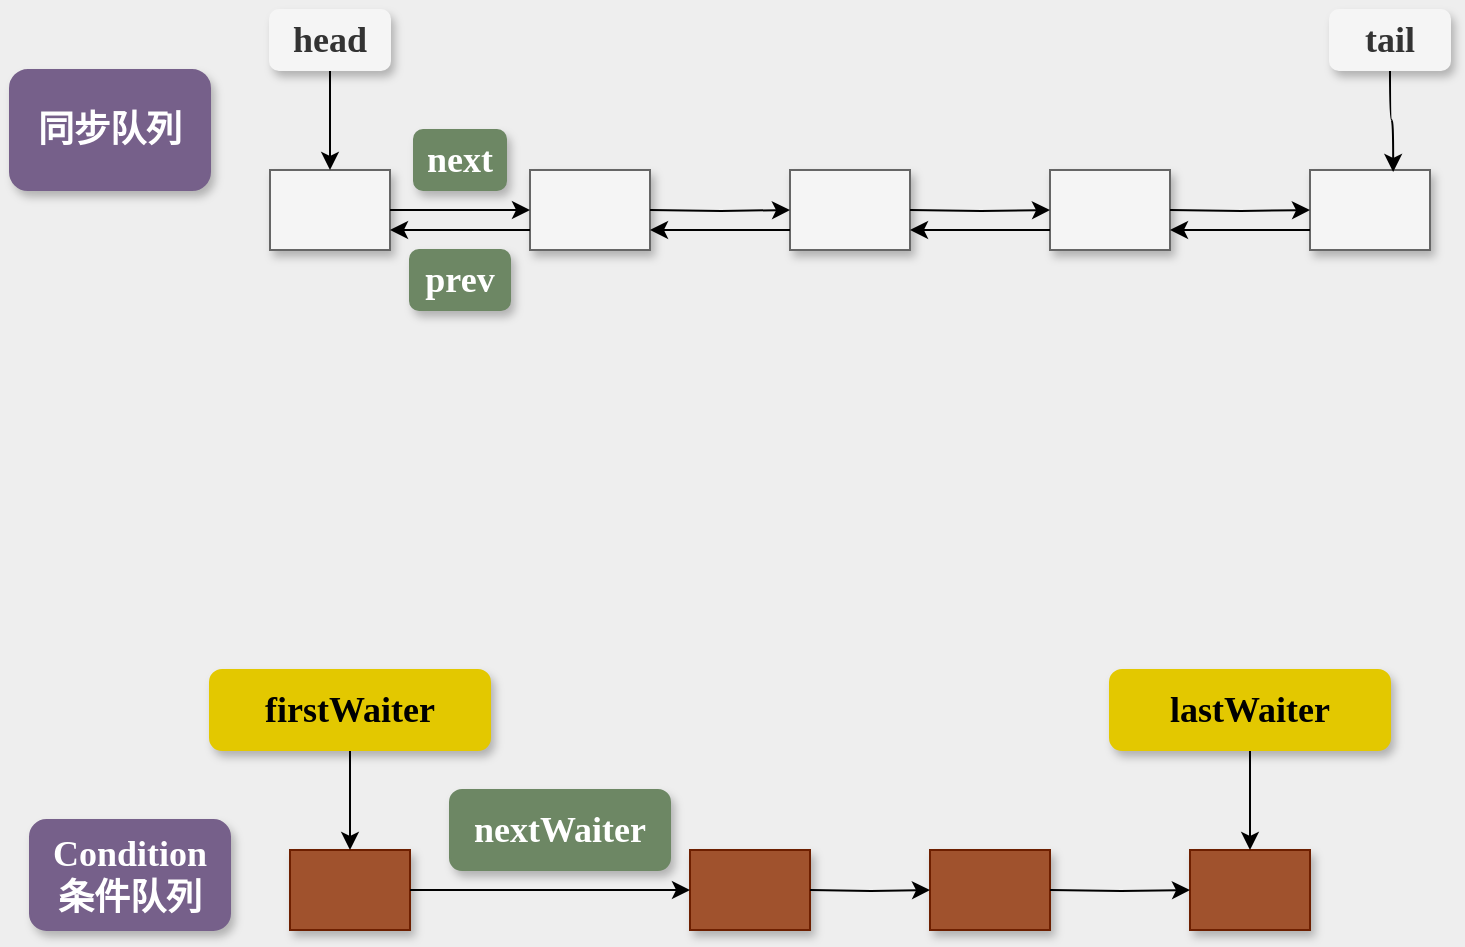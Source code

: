 <mxfile version="20.2.8" type="github" pages="3"><diagram id="eZvId-GgA3esoJJh0QRC" name="第 2 页"><mxGraphModel dx="1038" dy="547" grid="1" gridSize="10" guides="1" tooltips="1" connect="1" arrows="1" fold="1" page="1" pageScale="1" pageWidth="827" pageHeight="1169" background="#EEEEEE" math="0" shadow="0"><root><mxCell id="0"/><mxCell id="1" parent="0"/><mxCell id="h3_sqIkSSE7t-pCDeNyI-2" value="" style="shape=table;startSize=0;container=1;collapsible=0;childLayout=tableLayout;shadow=1;sketch=0;strokeColor=#666666;fontColor=#333333;fillColor=#f5f5f5;" vertex="1" parent="1"><mxGeometry x="130" y="410" width="60" height="40" as="geometry"/></mxCell><mxCell id="h3_sqIkSSE7t-pCDeNyI-3" value="" style="shape=tableRow;horizontal=0;startSize=0;swimlaneHead=0;swimlaneBody=0;top=0;left=0;bottom=0;right=0;collapsible=0;dropTarget=0;fillColor=none;points=[[0,0.5],[1,0.5]];portConstraint=eastwest;shadow=1;sketch=0;strokeColor=#909090;fontColor=#1A1A1A;" vertex="1" parent="h3_sqIkSSE7t-pCDeNyI-2"><mxGeometry width="60" height="40" as="geometry"/></mxCell><mxCell id="h3_sqIkSSE7t-pCDeNyI-4" value="" style="shape=partialRectangle;html=1;whiteSpace=wrap;connectable=0;overflow=hidden;fillColor=none;top=0;left=0;bottom=0;right=0;pointerEvents=1;shadow=1;sketch=0;strokeColor=#909090;fontColor=#1A1A1A;" vertex="1" parent="h3_sqIkSSE7t-pCDeNyI-3"><mxGeometry width="60" height="40" as="geometry"><mxRectangle width="60" height="40" as="alternateBounds"/></mxGeometry></mxCell><mxCell id="h3_sqIkSSE7t-pCDeNyI-6" value="" style="shape=table;startSize=0;container=1;collapsible=0;childLayout=tableLayout;shadow=1;sketch=0;strokeColor=#666666;fontColor=#333333;fillColor=#f5f5f5;" vertex="1" parent="1"><mxGeometry x="260" y="410" width="60" height="40" as="geometry"/></mxCell><mxCell id="h3_sqIkSSE7t-pCDeNyI-7" value="" style="shape=tableRow;horizontal=0;startSize=0;swimlaneHead=0;swimlaneBody=0;top=0;left=0;bottom=0;right=0;collapsible=0;dropTarget=0;fillColor=none;points=[[0,0.5],[1,0.5]];portConstraint=eastwest;shadow=1;sketch=0;strokeColor=#909090;fontColor=#1A1A1A;" vertex="1" parent="h3_sqIkSSE7t-pCDeNyI-6"><mxGeometry width="60" height="40" as="geometry"/></mxCell><mxCell id="h3_sqIkSSE7t-pCDeNyI-8" value="" style="shape=partialRectangle;html=1;whiteSpace=wrap;connectable=0;overflow=hidden;fillColor=none;top=0;left=0;bottom=0;right=0;pointerEvents=1;shadow=1;sketch=0;strokeColor=#909090;fontColor=#1A1A1A;" vertex="1" parent="h3_sqIkSSE7t-pCDeNyI-7"><mxGeometry width="60" height="40" as="geometry"><mxRectangle width="60" height="40" as="alternateBounds"/></mxGeometry></mxCell><mxCell id="h3_sqIkSSE7t-pCDeNyI-9" style="edgeStyle=orthogonalEdgeStyle;rounded=0;orthogonalLoop=1;jettySize=auto;html=1;entryX=0;entryY=0.5;entryDx=0;entryDy=0;strokeColor=#000000;fontColor=#1A1A1A;" edge="1" parent="1" source="h3_sqIkSSE7t-pCDeNyI-3" target="h3_sqIkSSE7t-pCDeNyI-7"><mxGeometry relative="1" as="geometry"/></mxCell><mxCell id="h3_sqIkSSE7t-pCDeNyI-11" value="" style="endArrow=classic;html=1;rounded=0;strokeColor=#000000;fontColor=#1A1A1A;" edge="1" parent="1"><mxGeometry width="50" height="50" relative="1" as="geometry"><mxPoint x="260" y="440" as="sourcePoint"/><mxPoint x="190" y="440" as="targetPoint"/></mxGeometry></mxCell><mxCell id="h3_sqIkSSE7t-pCDeNyI-12" value="" style="shape=table;startSize=0;container=1;collapsible=0;childLayout=tableLayout;shadow=1;sketch=0;strokeColor=#666666;fontColor=#333333;fillColor=#f5f5f5;" vertex="1" parent="1"><mxGeometry x="390" y="410" width="60" height="40" as="geometry"/></mxCell><mxCell id="h3_sqIkSSE7t-pCDeNyI-13" value="" style="shape=tableRow;horizontal=0;startSize=0;swimlaneHead=0;swimlaneBody=0;top=0;left=0;bottom=0;right=0;collapsible=0;dropTarget=0;fillColor=none;points=[[0,0.5],[1,0.5]];portConstraint=eastwest;shadow=1;sketch=0;strokeColor=#909090;fontColor=#1A1A1A;" vertex="1" parent="h3_sqIkSSE7t-pCDeNyI-12"><mxGeometry width="60" height="40" as="geometry"/></mxCell><mxCell id="h3_sqIkSSE7t-pCDeNyI-14" value="" style="shape=partialRectangle;html=1;whiteSpace=wrap;connectable=0;overflow=hidden;fillColor=none;top=0;left=0;bottom=0;right=0;pointerEvents=1;shadow=1;sketch=0;strokeColor=#909090;fontColor=#1A1A1A;" vertex="1" parent="h3_sqIkSSE7t-pCDeNyI-13"><mxGeometry width="60" height="40" as="geometry"><mxRectangle width="60" height="40" as="alternateBounds"/></mxGeometry></mxCell><mxCell id="h3_sqIkSSE7t-pCDeNyI-15" style="edgeStyle=orthogonalEdgeStyle;rounded=0;orthogonalLoop=1;jettySize=auto;html=1;entryX=0;entryY=0.5;entryDx=0;entryDy=0;strokeColor=#000000;fontColor=#1A1A1A;" edge="1" parent="1" target="h3_sqIkSSE7t-pCDeNyI-13"><mxGeometry relative="1" as="geometry"><mxPoint x="320" y="430" as="sourcePoint"/></mxGeometry></mxCell><mxCell id="h3_sqIkSSE7t-pCDeNyI-16" value="" style="endArrow=classic;html=1;rounded=0;strokeColor=#000000;fontColor=#1A1A1A;" edge="1" parent="1"><mxGeometry width="50" height="50" relative="1" as="geometry"><mxPoint x="390" y="440" as="sourcePoint"/><mxPoint x="320" y="440" as="targetPoint"/></mxGeometry></mxCell><mxCell id="h3_sqIkSSE7t-pCDeNyI-17" value="" style="shape=table;startSize=0;container=1;collapsible=0;childLayout=tableLayout;shadow=1;sketch=0;strokeColor=#666666;fontColor=#333333;fillColor=#f5f5f5;" vertex="1" parent="1"><mxGeometry x="520" y="410" width="60" height="40" as="geometry"/></mxCell><mxCell id="h3_sqIkSSE7t-pCDeNyI-18" value="" style="shape=tableRow;horizontal=0;startSize=0;swimlaneHead=0;swimlaneBody=0;top=0;left=0;bottom=0;right=0;collapsible=0;dropTarget=0;fillColor=none;points=[[0,0.5],[1,0.5]];portConstraint=eastwest;shadow=1;sketch=0;strokeColor=#909090;fontColor=#1A1A1A;" vertex="1" parent="h3_sqIkSSE7t-pCDeNyI-17"><mxGeometry width="60" height="40" as="geometry"/></mxCell><mxCell id="h3_sqIkSSE7t-pCDeNyI-19" value="" style="shape=partialRectangle;html=1;whiteSpace=wrap;connectable=0;overflow=hidden;fillColor=none;top=0;left=0;bottom=0;right=0;pointerEvents=1;shadow=1;sketch=0;strokeColor=#909090;fontColor=#1A1A1A;" vertex="1" parent="h3_sqIkSSE7t-pCDeNyI-18"><mxGeometry width="60" height="40" as="geometry"><mxRectangle width="60" height="40" as="alternateBounds"/></mxGeometry></mxCell><mxCell id="h3_sqIkSSE7t-pCDeNyI-20" style="edgeStyle=orthogonalEdgeStyle;rounded=0;orthogonalLoop=1;jettySize=auto;html=1;entryX=0;entryY=0.5;entryDx=0;entryDy=0;strokeColor=#000000;fontColor=#1A1A1A;" edge="1" parent="1" target="h3_sqIkSSE7t-pCDeNyI-18"><mxGeometry relative="1" as="geometry"><mxPoint x="450" y="430" as="sourcePoint"/></mxGeometry></mxCell><mxCell id="h3_sqIkSSE7t-pCDeNyI-21" value="" style="endArrow=classic;html=1;rounded=0;strokeColor=#000000;fontColor=#1A1A1A;" edge="1" parent="1"><mxGeometry width="50" height="50" relative="1" as="geometry"><mxPoint x="520" y="440" as="sourcePoint"/><mxPoint x="450" y="440" as="targetPoint"/></mxGeometry></mxCell><mxCell id="h3_sqIkSSE7t-pCDeNyI-22" value="" style="shape=table;startSize=0;container=1;collapsible=0;childLayout=tableLayout;shadow=1;sketch=0;strokeColor=#666666;fontColor=#333333;fillColor=#f5f5f5;" vertex="1" parent="1"><mxGeometry x="650" y="410" width="60" height="40" as="geometry"/></mxCell><mxCell id="h3_sqIkSSE7t-pCDeNyI-23" value="" style="shape=tableRow;horizontal=0;startSize=0;swimlaneHead=0;swimlaneBody=0;top=0;left=0;bottom=0;right=0;collapsible=0;dropTarget=0;fillColor=none;points=[[0,0.5],[1,0.5]];portConstraint=eastwest;shadow=1;sketch=0;strokeColor=#909090;fontColor=#1A1A1A;" vertex="1" parent="h3_sqIkSSE7t-pCDeNyI-22"><mxGeometry width="60" height="40" as="geometry"/></mxCell><mxCell id="h3_sqIkSSE7t-pCDeNyI-24" value="" style="shape=partialRectangle;html=1;whiteSpace=wrap;connectable=0;overflow=hidden;fillColor=none;top=0;left=0;bottom=0;right=0;pointerEvents=1;shadow=1;sketch=0;strokeColor=#909090;fontColor=#1A1A1A;" vertex="1" parent="h3_sqIkSSE7t-pCDeNyI-23"><mxGeometry width="60" height="40" as="geometry"><mxRectangle width="60" height="40" as="alternateBounds"/></mxGeometry></mxCell><mxCell id="h3_sqIkSSE7t-pCDeNyI-25" style="edgeStyle=orthogonalEdgeStyle;rounded=0;orthogonalLoop=1;jettySize=auto;html=1;entryX=0;entryY=0.5;entryDx=0;entryDy=0;strokeColor=#000000;fontColor=#1A1A1A;" edge="1" parent="1" target="h3_sqIkSSE7t-pCDeNyI-23"><mxGeometry relative="1" as="geometry"><mxPoint x="580" y="430" as="sourcePoint"/></mxGeometry></mxCell><mxCell id="h3_sqIkSSE7t-pCDeNyI-26" value="" style="endArrow=classic;html=1;rounded=0;strokeColor=#000000;fontColor=#1A1A1A;" edge="1" parent="1"><mxGeometry width="50" height="50" relative="1" as="geometry"><mxPoint x="650" y="440" as="sourcePoint"/><mxPoint x="580" y="440" as="targetPoint"/></mxGeometry></mxCell><mxCell id="h3_sqIkSSE7t-pCDeNyI-31" style="edgeStyle=orthogonalEdgeStyle;curved=1;rounded=0;orthogonalLoop=1;jettySize=auto;html=1;entryX=0.5;entryY=0;entryDx=0;entryDy=0;entryPerimeter=0;strokeColor=#000000;fontFamily=Comic Sans MS;fontSize=18;fontColor=#1A1A1A;" edge="1" parent="1" source="h3_sqIkSSE7t-pCDeNyI-27" target="h3_sqIkSSE7t-pCDeNyI-3"><mxGeometry relative="1" as="geometry"/></mxCell><mxCell id="h3_sqIkSSE7t-pCDeNyI-27" value="&lt;font style=&quot;font-size: 18px;&quot; face=&quot;Comic Sans MS&quot;&gt;&lt;b&gt;head&lt;/b&gt;&lt;/font&gt;" style="text;html=1;strokeColor=#F5F5F5;fillColor=#F5F5F5;align=center;verticalAlign=middle;whiteSpace=wrap;rounded=1;shadow=1;sketch=0;fontColor=#333333;" vertex="1" parent="1"><mxGeometry x="130" y="330" width="60" height="30" as="geometry"/></mxCell><mxCell id="h3_sqIkSSE7t-pCDeNyI-33" style="edgeStyle=orthogonalEdgeStyle;curved=1;rounded=0;orthogonalLoop=1;jettySize=auto;html=1;entryX=0.693;entryY=0.025;entryDx=0;entryDy=0;entryPerimeter=0;strokeColor=#000000;fontFamily=Comic Sans MS;fontSize=18;fontColor=#1A1A1A;" edge="1" parent="1" source="h3_sqIkSSE7t-pCDeNyI-29" target="h3_sqIkSSE7t-pCDeNyI-23"><mxGeometry relative="1" as="geometry"/></mxCell><mxCell id="h3_sqIkSSE7t-pCDeNyI-29" value="&lt;font style=&quot;font-size: 18px;&quot; face=&quot;Comic Sans MS&quot;&gt;&lt;b&gt;tail&lt;/b&gt;&lt;/font&gt;" style="text;html=1;strokeColor=#F5F5F5;fillColor=#F5F5F5;align=center;verticalAlign=middle;whiteSpace=wrap;rounded=1;shadow=1;sketch=0;fontColor=#333333;" vertex="1" parent="1"><mxGeometry x="660" y="330" width="60" height="30" as="geometry"/></mxCell><mxCell id="h3_sqIkSSE7t-pCDeNyI-34" value="" style="shape=table;startSize=0;container=1;collapsible=0;childLayout=tableLayout;shadow=1;sketch=0;strokeColor=#6D1F00;fontColor=#ffffff;fillColor=#a0522d;" vertex="1" parent="1"><mxGeometry x="140" y="750" width="60" height="40" as="geometry"/></mxCell><mxCell id="h3_sqIkSSE7t-pCDeNyI-35" value="" style="shape=tableRow;horizontal=0;startSize=0;swimlaneHead=0;swimlaneBody=0;top=0;left=0;bottom=0;right=0;collapsible=0;dropTarget=0;fillColor=none;points=[[0,0.5],[1,0.5]];portConstraint=eastwest;shadow=1;sketch=0;strokeColor=#909090;fontColor=#1A1A1A;" vertex="1" parent="h3_sqIkSSE7t-pCDeNyI-34"><mxGeometry width="60" height="40" as="geometry"/></mxCell><mxCell id="h3_sqIkSSE7t-pCDeNyI-36" value="" style="shape=partialRectangle;html=1;whiteSpace=wrap;connectable=0;overflow=hidden;fillColor=none;top=0;left=0;bottom=0;right=0;pointerEvents=1;shadow=1;sketch=0;strokeColor=#909090;fontColor=#1A1A1A;" vertex="1" parent="h3_sqIkSSE7t-pCDeNyI-35"><mxGeometry width="60" height="40" as="geometry"><mxRectangle width="60" height="40" as="alternateBounds"/></mxGeometry></mxCell><mxCell id="h3_sqIkSSE7t-pCDeNyI-37" value="" style="shape=table;startSize=0;container=1;collapsible=0;childLayout=tableLayout;shadow=1;sketch=0;strokeColor=#6D1F00;fontColor=#ffffff;fillColor=#a0522d;" vertex="1" parent="1"><mxGeometry x="340" y="750" width="60" height="40" as="geometry"/></mxCell><mxCell id="h3_sqIkSSE7t-pCDeNyI-38" value="" style="shape=tableRow;horizontal=0;startSize=0;swimlaneHead=0;swimlaneBody=0;top=0;left=0;bottom=0;right=0;collapsible=0;dropTarget=0;fillColor=none;points=[[0,0.5],[1,0.5]];portConstraint=eastwest;shadow=1;sketch=0;strokeColor=#909090;fontColor=#1A1A1A;" vertex="1" parent="h3_sqIkSSE7t-pCDeNyI-37"><mxGeometry width="60" height="40" as="geometry"/></mxCell><mxCell id="h3_sqIkSSE7t-pCDeNyI-39" value="" style="shape=partialRectangle;html=1;whiteSpace=wrap;connectable=0;overflow=hidden;fillColor=none;top=0;left=0;bottom=0;right=0;pointerEvents=1;shadow=1;sketch=0;strokeColor=#909090;fontColor=#1A1A1A;" vertex="1" parent="h3_sqIkSSE7t-pCDeNyI-38"><mxGeometry width="60" height="40" as="geometry"><mxRectangle width="60" height="40" as="alternateBounds"/></mxGeometry></mxCell><mxCell id="h3_sqIkSSE7t-pCDeNyI-40" style="edgeStyle=orthogonalEdgeStyle;rounded=0;orthogonalLoop=1;jettySize=auto;html=1;entryX=0;entryY=0.5;entryDx=0;entryDy=0;strokeColor=#000000;fontColor=#1A1A1A;" edge="1" parent="1" source="h3_sqIkSSE7t-pCDeNyI-35" target="h3_sqIkSSE7t-pCDeNyI-38"><mxGeometry relative="1" as="geometry"/></mxCell><mxCell id="h3_sqIkSSE7t-pCDeNyI-42" value="" style="shape=table;startSize=0;container=1;collapsible=0;childLayout=tableLayout;shadow=1;sketch=0;strokeColor=#6D1F00;fontColor=#ffffff;fillColor=#a0522d;" vertex="1" parent="1"><mxGeometry x="460" y="750" width="60" height="40" as="geometry"/></mxCell><mxCell id="h3_sqIkSSE7t-pCDeNyI-43" value="" style="shape=tableRow;horizontal=0;startSize=0;swimlaneHead=0;swimlaneBody=0;top=0;left=0;bottom=0;right=0;collapsible=0;dropTarget=0;fillColor=none;points=[[0,0.5],[1,0.5]];portConstraint=eastwest;shadow=1;sketch=0;strokeColor=#909090;fontColor=#1A1A1A;" vertex="1" parent="h3_sqIkSSE7t-pCDeNyI-42"><mxGeometry width="60" height="40" as="geometry"/></mxCell><mxCell id="h3_sqIkSSE7t-pCDeNyI-44" value="" style="shape=partialRectangle;html=1;whiteSpace=wrap;connectable=0;overflow=hidden;fillColor=none;top=0;left=0;bottom=0;right=0;pointerEvents=1;shadow=1;sketch=0;strokeColor=#909090;fontColor=#1A1A1A;" vertex="1" parent="h3_sqIkSSE7t-pCDeNyI-43"><mxGeometry width="60" height="40" as="geometry"><mxRectangle width="60" height="40" as="alternateBounds"/></mxGeometry></mxCell><mxCell id="h3_sqIkSSE7t-pCDeNyI-45" style="edgeStyle=orthogonalEdgeStyle;rounded=0;orthogonalLoop=1;jettySize=auto;html=1;entryX=0;entryY=0.5;entryDx=0;entryDy=0;strokeColor=#000000;fontColor=#1A1A1A;" edge="1" parent="1" target="h3_sqIkSSE7t-pCDeNyI-43"><mxGeometry relative="1" as="geometry"><mxPoint x="400" y="770" as="sourcePoint"/></mxGeometry></mxCell><mxCell id="h3_sqIkSSE7t-pCDeNyI-47" value="" style="shape=table;startSize=0;container=1;collapsible=0;childLayout=tableLayout;shadow=1;sketch=0;strokeColor=#6D1F00;fontColor=#ffffff;fillColor=#a0522d;" vertex="1" parent="1"><mxGeometry x="590" y="750" width="60" height="40" as="geometry"/></mxCell><mxCell id="h3_sqIkSSE7t-pCDeNyI-48" value="" style="shape=tableRow;horizontal=0;startSize=0;swimlaneHead=0;swimlaneBody=0;top=0;left=0;bottom=0;right=0;collapsible=0;dropTarget=0;fillColor=none;points=[[0,0.5],[1,0.5]];portConstraint=eastwest;shadow=1;sketch=0;strokeColor=#909090;fontColor=#1A1A1A;" vertex="1" parent="h3_sqIkSSE7t-pCDeNyI-47"><mxGeometry width="60" height="40" as="geometry"/></mxCell><mxCell id="h3_sqIkSSE7t-pCDeNyI-49" value="" style="shape=partialRectangle;html=1;whiteSpace=wrap;connectable=0;overflow=hidden;fillColor=none;top=0;left=0;bottom=0;right=0;pointerEvents=1;shadow=1;sketch=0;strokeColor=#909090;fontColor=#1A1A1A;" vertex="1" parent="h3_sqIkSSE7t-pCDeNyI-48"><mxGeometry width="60" height="40" as="geometry"><mxRectangle width="60" height="40" as="alternateBounds"/></mxGeometry></mxCell><mxCell id="h3_sqIkSSE7t-pCDeNyI-50" style="edgeStyle=orthogonalEdgeStyle;rounded=0;orthogonalLoop=1;jettySize=auto;html=1;entryX=0;entryY=0.5;entryDx=0;entryDy=0;strokeColor=#000000;fontColor=#1A1A1A;" edge="1" parent="1" target="h3_sqIkSSE7t-pCDeNyI-48"><mxGeometry relative="1" as="geometry"><mxPoint x="520" y="770" as="sourcePoint"/></mxGeometry></mxCell><mxCell id="h3_sqIkSSE7t-pCDeNyI-52" style="edgeStyle=orthogonalEdgeStyle;curved=1;rounded=0;orthogonalLoop=1;jettySize=auto;html=1;entryX=0.5;entryY=0;entryDx=0;entryDy=0;entryPerimeter=0;strokeColor=#000000;fontFamily=Comic Sans MS;fontSize=18;fontColor=#1A1A1A;" edge="1" parent="1" source="h3_sqIkSSE7t-pCDeNyI-53"><mxGeometry relative="1" as="geometry"><mxPoint x="170" y="750" as="targetPoint"/></mxGeometry></mxCell><mxCell id="h3_sqIkSSE7t-pCDeNyI-53" value="&lt;font style=&quot;font-size: 18px;&quot; face=&quot;Comic Sans MS&quot;&gt;&lt;b&gt;firstWaiter&lt;/b&gt;&lt;/font&gt;" style="text;html=1;strokeColor=#E3C800;fillColor=#E3C800;align=center;verticalAlign=middle;whiteSpace=wrap;rounded=1;shadow=1;sketch=0;fontColor=#000000;" vertex="1" parent="1"><mxGeometry x="100" y="660" width="140" height="40" as="geometry"/></mxCell><mxCell id="h3_sqIkSSE7t-pCDeNyI-54" style="edgeStyle=orthogonalEdgeStyle;curved=1;rounded=0;orthogonalLoop=1;jettySize=auto;html=1;entryX=0.5;entryY=0;entryDx=0;entryDy=0;entryPerimeter=0;strokeColor=#000000;fontFamily=Comic Sans MS;fontSize=18;fontColor=#1A1A1A;" edge="1" parent="1" source="h3_sqIkSSE7t-pCDeNyI-55"><mxGeometry relative="1" as="geometry"><mxPoint x="620" y="750" as="targetPoint"/></mxGeometry></mxCell><mxCell id="h3_sqIkSSE7t-pCDeNyI-55" value="&lt;font style=&quot;font-size: 18px;&quot; face=&quot;Comic Sans MS&quot;&gt;&lt;b&gt;lastWaiter&lt;/b&gt;&lt;/font&gt;" style="text;html=1;strokeColor=#E3C800;fillColor=#e3c800;align=center;verticalAlign=middle;whiteSpace=wrap;rounded=1;shadow=1;sketch=0;fontColor=#000000;" vertex="1" parent="1"><mxGeometry x="550" y="660" width="140" height="40" as="geometry"/></mxCell><mxCell id="h3_sqIkSSE7t-pCDeNyI-57" value="&lt;b&gt;nextWaiter&lt;/b&gt;" style="rounded=1;whiteSpace=wrap;html=1;shadow=1;sketch=0;strokeColor=#6D8764;fontFamily=Comic Sans MS;fontSize=18;fontColor=#ffffff;fillColor=#6D8764;" vertex="1" parent="1"><mxGeometry x="220" y="720" width="110" height="40" as="geometry"/></mxCell><mxCell id="h3_sqIkSSE7t-pCDeNyI-58" value="&lt;b&gt;prev&lt;/b&gt;" style="rounded=1;whiteSpace=wrap;html=1;shadow=1;sketch=0;strokeColor=#6D8764;fontFamily=Comic Sans MS;fontSize=18;fontColor=#ffffff;fillColor=#6D8764;" vertex="1" parent="1"><mxGeometry x="200" y="450" width="50" height="30" as="geometry"/></mxCell><mxCell id="h3_sqIkSSE7t-pCDeNyI-59" value="&lt;b&gt;next&lt;/b&gt;" style="rounded=1;whiteSpace=wrap;html=1;shadow=1;sketch=0;strokeColor=#6D8764;fontFamily=Comic Sans MS;fontSize=18;fontColor=#ffffff;fillColor=#6D8764;" vertex="1" parent="1"><mxGeometry x="202" y="390" width="46" height="30" as="geometry"/></mxCell><mxCell id="h3_sqIkSSE7t-pCDeNyI-60" value="&lt;b&gt;同步队列&lt;/b&gt;" style="text;html=1;strokeColor=#76608A;fillColor=#76608A;align=center;verticalAlign=middle;whiteSpace=wrap;rounded=1;shadow=1;sketch=0;fontFamily=Comic Sans MS;fontSize=18;fontColor=#ffffff;" vertex="1" parent="1"><mxGeometry y="360" width="100" height="60" as="geometry"/></mxCell><mxCell id="h3_sqIkSSE7t-pCDeNyI-61" value="&lt;b&gt;Condition&lt;br&gt;条件队列&lt;br&gt;&lt;/b&gt;" style="text;html=1;strokeColor=#76608A;fillColor=#76608A;align=center;verticalAlign=middle;whiteSpace=wrap;rounded=1;shadow=1;sketch=0;fontFamily=Comic Sans MS;fontSize=18;fontColor=#ffffff;" vertex="1" parent="1"><mxGeometry x="10" y="735" width="100" height="55" as="geometry"/></mxCell></root></mxGraphModel></diagram><diagram name="第 2 页 的副本" id="lPzd7kzospksTSQHfGXi"><mxGraphModel dx="1038" dy="547" grid="1" gridSize="10" guides="1" tooltips="1" connect="1" arrows="1" fold="1" page="1" pageScale="1" pageWidth="827" pageHeight="1169" background="#EEEEEE" math="0" shadow="0"><root><mxCell id="PSuJ1QA48Y3Nm3l4t20U-0"/><mxCell id="PSuJ1QA48Y3Nm3l4t20U-1" parent="PSuJ1QA48Y3Nm3l4t20U-0"/><mxCell id="PSuJ1QA48Y3Nm3l4t20U-2" value="" style="shape=table;startSize=0;container=1;collapsible=0;childLayout=tableLayout;shadow=1;sketch=0;strokeColor=#666666;fontColor=#333333;fillColor=#f5f5f5;" vertex="1" parent="PSuJ1QA48Y3Nm3l4t20U-1"><mxGeometry x="130" y="410" width="60" height="40" as="geometry"/></mxCell><mxCell id="PSuJ1QA48Y3Nm3l4t20U-3" value="" style="shape=tableRow;horizontal=0;startSize=0;swimlaneHead=0;swimlaneBody=0;top=0;left=0;bottom=0;right=0;collapsible=0;dropTarget=0;fillColor=none;points=[[0,0.5],[1,0.5]];portConstraint=eastwest;shadow=1;sketch=0;strokeColor=#909090;fontColor=#1A1A1A;" vertex="1" parent="PSuJ1QA48Y3Nm3l4t20U-2"><mxGeometry width="60" height="40" as="geometry"/></mxCell><mxCell id="PSuJ1QA48Y3Nm3l4t20U-4" value="" style="shape=partialRectangle;html=1;whiteSpace=wrap;connectable=0;overflow=hidden;fillColor=none;top=0;left=0;bottom=0;right=0;pointerEvents=1;shadow=1;sketch=0;strokeColor=#909090;fontColor=#1A1A1A;" vertex="1" parent="PSuJ1QA48Y3Nm3l4t20U-3"><mxGeometry width="60" height="40" as="geometry"><mxRectangle width="60" height="40" as="alternateBounds"/></mxGeometry></mxCell><mxCell id="PSuJ1QA48Y3Nm3l4t20U-5" value="" style="shape=table;startSize=0;container=1;collapsible=0;childLayout=tableLayout;shadow=1;sketch=0;strokeColor=#666666;fontColor=#333333;fillColor=#f5f5f5;" vertex="1" parent="PSuJ1QA48Y3Nm3l4t20U-1"><mxGeometry x="260" y="410" width="60" height="40" as="geometry"/></mxCell><mxCell id="PSuJ1QA48Y3Nm3l4t20U-6" value="" style="shape=tableRow;horizontal=0;startSize=0;swimlaneHead=0;swimlaneBody=0;top=0;left=0;bottom=0;right=0;collapsible=0;dropTarget=0;fillColor=none;points=[[0,0.5],[1,0.5]];portConstraint=eastwest;shadow=1;sketch=0;strokeColor=#909090;fontColor=#1A1A1A;" vertex="1" parent="PSuJ1QA48Y3Nm3l4t20U-5"><mxGeometry width="60" height="40" as="geometry"/></mxCell><mxCell id="PSuJ1QA48Y3Nm3l4t20U-7" value="" style="shape=partialRectangle;html=1;whiteSpace=wrap;connectable=0;overflow=hidden;fillColor=none;top=0;left=0;bottom=0;right=0;pointerEvents=1;shadow=1;sketch=0;strokeColor=#909090;fontColor=#1A1A1A;" vertex="1" parent="PSuJ1QA48Y3Nm3l4t20U-6"><mxGeometry width="60" height="40" as="geometry"><mxRectangle width="60" height="40" as="alternateBounds"/></mxGeometry></mxCell><mxCell id="PSuJ1QA48Y3Nm3l4t20U-8" style="edgeStyle=orthogonalEdgeStyle;rounded=0;orthogonalLoop=1;jettySize=auto;html=1;entryX=0;entryY=0.5;entryDx=0;entryDy=0;strokeColor=#000000;fontColor=#1A1A1A;" edge="1" parent="PSuJ1QA48Y3Nm3l4t20U-1" source="PSuJ1QA48Y3Nm3l4t20U-3" target="PSuJ1QA48Y3Nm3l4t20U-6"><mxGeometry relative="1" as="geometry"/></mxCell><mxCell id="PSuJ1QA48Y3Nm3l4t20U-9" value="" style="endArrow=classic;html=1;rounded=0;strokeColor=#000000;fontColor=#1A1A1A;" edge="1" parent="PSuJ1QA48Y3Nm3l4t20U-1"><mxGeometry width="50" height="50" relative="1" as="geometry"><mxPoint x="260" y="440" as="sourcePoint"/><mxPoint x="190" y="440" as="targetPoint"/></mxGeometry></mxCell><mxCell id="PSuJ1QA48Y3Nm3l4t20U-10" value="" style="shape=table;startSize=0;container=1;collapsible=0;childLayout=tableLayout;shadow=1;sketch=0;strokeColor=#666666;fontColor=#333333;fillColor=#f5f5f5;" vertex="1" parent="PSuJ1QA48Y3Nm3l4t20U-1"><mxGeometry x="390" y="410" width="60" height="40" as="geometry"/></mxCell><mxCell id="PSuJ1QA48Y3Nm3l4t20U-11" value="" style="shape=tableRow;horizontal=0;startSize=0;swimlaneHead=0;swimlaneBody=0;top=0;left=0;bottom=0;right=0;collapsible=0;dropTarget=0;fillColor=none;points=[[0,0.5],[1,0.5]];portConstraint=eastwest;shadow=1;sketch=0;strokeColor=#909090;fontColor=#1A1A1A;" vertex="1" parent="PSuJ1QA48Y3Nm3l4t20U-10"><mxGeometry width="60" height="40" as="geometry"/></mxCell><mxCell id="PSuJ1QA48Y3Nm3l4t20U-12" value="" style="shape=partialRectangle;html=1;whiteSpace=wrap;connectable=0;overflow=hidden;fillColor=none;top=0;left=0;bottom=0;right=0;pointerEvents=1;shadow=1;sketch=0;strokeColor=#909090;fontColor=#1A1A1A;" vertex="1" parent="PSuJ1QA48Y3Nm3l4t20U-11"><mxGeometry width="60" height="40" as="geometry"><mxRectangle width="60" height="40" as="alternateBounds"/></mxGeometry></mxCell><mxCell id="PSuJ1QA48Y3Nm3l4t20U-13" style="edgeStyle=orthogonalEdgeStyle;rounded=0;orthogonalLoop=1;jettySize=auto;html=1;entryX=0;entryY=0.5;entryDx=0;entryDy=0;strokeColor=#000000;fontColor=#1A1A1A;" edge="1" parent="PSuJ1QA48Y3Nm3l4t20U-1" target="PSuJ1QA48Y3Nm3l4t20U-11"><mxGeometry relative="1" as="geometry"><mxPoint x="320" y="430" as="sourcePoint"/></mxGeometry></mxCell><mxCell id="PSuJ1QA48Y3Nm3l4t20U-14" value="" style="endArrow=classic;html=1;rounded=0;strokeColor=#000000;fontColor=#1A1A1A;" edge="1" parent="PSuJ1QA48Y3Nm3l4t20U-1"><mxGeometry width="50" height="50" relative="1" as="geometry"><mxPoint x="390" y="440" as="sourcePoint"/><mxPoint x="320" y="440" as="targetPoint"/></mxGeometry></mxCell><mxCell id="PSuJ1QA48Y3Nm3l4t20U-15" value="" style="shape=table;startSize=0;container=1;collapsible=0;childLayout=tableLayout;shadow=1;sketch=0;strokeColor=#666666;fontColor=#333333;fillColor=#f5f5f5;" vertex="1" parent="PSuJ1QA48Y3Nm3l4t20U-1"><mxGeometry x="520" y="410" width="60" height="40" as="geometry"/></mxCell><mxCell id="PSuJ1QA48Y3Nm3l4t20U-16" value="" style="shape=tableRow;horizontal=0;startSize=0;swimlaneHead=0;swimlaneBody=0;top=0;left=0;bottom=0;right=0;collapsible=0;dropTarget=0;fillColor=none;points=[[0,0.5],[1,0.5]];portConstraint=eastwest;shadow=1;sketch=0;strokeColor=#909090;fontColor=#1A1A1A;" vertex="1" parent="PSuJ1QA48Y3Nm3l4t20U-15"><mxGeometry width="60" height="40" as="geometry"/></mxCell><mxCell id="PSuJ1QA48Y3Nm3l4t20U-17" value="" style="shape=partialRectangle;html=1;whiteSpace=wrap;connectable=0;overflow=hidden;fillColor=none;top=0;left=0;bottom=0;right=0;pointerEvents=1;shadow=1;sketch=0;strokeColor=#909090;fontColor=#1A1A1A;" vertex="1" parent="PSuJ1QA48Y3Nm3l4t20U-16"><mxGeometry width="60" height="40" as="geometry"><mxRectangle width="60" height="40" as="alternateBounds"/></mxGeometry></mxCell><mxCell id="PSuJ1QA48Y3Nm3l4t20U-18" style="edgeStyle=orthogonalEdgeStyle;rounded=0;orthogonalLoop=1;jettySize=auto;html=1;entryX=0;entryY=0.5;entryDx=0;entryDy=0;strokeColor=#000000;fontColor=#1A1A1A;" edge="1" parent="PSuJ1QA48Y3Nm3l4t20U-1" target="PSuJ1QA48Y3Nm3l4t20U-16"><mxGeometry relative="1" as="geometry"><mxPoint x="450" y="430" as="sourcePoint"/></mxGeometry></mxCell><mxCell id="PSuJ1QA48Y3Nm3l4t20U-19" value="" style="endArrow=classic;html=1;rounded=0;strokeColor=#000000;fontColor=#1A1A1A;" edge="1" parent="PSuJ1QA48Y3Nm3l4t20U-1"><mxGeometry width="50" height="50" relative="1" as="geometry"><mxPoint x="520" y="440" as="sourcePoint"/><mxPoint x="450" y="440" as="targetPoint"/></mxGeometry></mxCell><mxCell id="PSuJ1QA48Y3Nm3l4t20U-20" value="" style="shape=table;startSize=0;container=1;collapsible=0;childLayout=tableLayout;shadow=1;sketch=0;strokeColor=#666666;fontColor=#333333;fillColor=#f5f5f5;" vertex="1" parent="PSuJ1QA48Y3Nm3l4t20U-1"><mxGeometry x="650" y="410" width="60" height="40" as="geometry"/></mxCell><mxCell id="PSuJ1QA48Y3Nm3l4t20U-21" value="" style="shape=tableRow;horizontal=0;startSize=0;swimlaneHead=0;swimlaneBody=0;top=0;left=0;bottom=0;right=0;collapsible=0;dropTarget=0;fillColor=none;points=[[0,0.5],[1,0.5]];portConstraint=eastwest;shadow=1;sketch=0;strokeColor=#909090;fontColor=#1A1A1A;" vertex="1" parent="PSuJ1QA48Y3Nm3l4t20U-20"><mxGeometry width="60" height="40" as="geometry"/></mxCell><mxCell id="PSuJ1QA48Y3Nm3l4t20U-22" value="" style="shape=partialRectangle;html=1;whiteSpace=wrap;connectable=0;overflow=hidden;fillColor=none;top=0;left=0;bottom=0;right=0;pointerEvents=1;shadow=1;sketch=0;strokeColor=#909090;fontColor=#1A1A1A;" vertex="1" parent="PSuJ1QA48Y3Nm3l4t20U-21"><mxGeometry width="60" height="40" as="geometry"><mxRectangle width="60" height="40" as="alternateBounds"/></mxGeometry></mxCell><mxCell id="PSuJ1QA48Y3Nm3l4t20U-23" style="edgeStyle=orthogonalEdgeStyle;rounded=0;orthogonalLoop=1;jettySize=auto;html=1;entryX=0;entryY=0.5;entryDx=0;entryDy=0;strokeColor=#000000;fontColor=#1A1A1A;" edge="1" parent="PSuJ1QA48Y3Nm3l4t20U-1" target="PSuJ1QA48Y3Nm3l4t20U-21"><mxGeometry relative="1" as="geometry"><mxPoint x="580" y="430" as="sourcePoint"/></mxGeometry></mxCell><mxCell id="PSuJ1QA48Y3Nm3l4t20U-24" value="" style="endArrow=classic;html=1;rounded=0;strokeColor=#000000;fontColor=#1A1A1A;" edge="1" parent="PSuJ1QA48Y3Nm3l4t20U-1"><mxGeometry width="50" height="50" relative="1" as="geometry"><mxPoint x="650" y="440" as="sourcePoint"/><mxPoint x="580" y="440" as="targetPoint"/></mxGeometry></mxCell><mxCell id="PSuJ1QA48Y3Nm3l4t20U-25" style="edgeStyle=orthogonalEdgeStyle;curved=1;rounded=0;orthogonalLoop=1;jettySize=auto;html=1;entryX=0.5;entryY=0;entryDx=0;entryDy=0;entryPerimeter=0;strokeColor=#000000;fontFamily=Comic Sans MS;fontSize=18;fontColor=#1A1A1A;" edge="1" parent="PSuJ1QA48Y3Nm3l4t20U-1" source="PSuJ1QA48Y3Nm3l4t20U-26" target="PSuJ1QA48Y3Nm3l4t20U-3"><mxGeometry relative="1" as="geometry"/></mxCell><mxCell id="PSuJ1QA48Y3Nm3l4t20U-26" value="&lt;font style=&quot;font-size: 18px;&quot; face=&quot;Comic Sans MS&quot;&gt;&lt;b&gt;head&lt;/b&gt;&lt;/font&gt;" style="text;html=1;strokeColor=#F5F5F5;fillColor=#F5F5F5;align=center;verticalAlign=middle;whiteSpace=wrap;rounded=1;shadow=1;sketch=0;fontColor=#333333;" vertex="1" parent="PSuJ1QA48Y3Nm3l4t20U-1"><mxGeometry x="130" y="330" width="60" height="30" as="geometry"/></mxCell><mxCell id="PSuJ1QA48Y3Nm3l4t20U-27" style="edgeStyle=orthogonalEdgeStyle;curved=1;rounded=0;orthogonalLoop=1;jettySize=auto;html=1;entryX=0.693;entryY=0.025;entryDx=0;entryDy=0;entryPerimeter=0;strokeColor=#000000;fontFamily=Comic Sans MS;fontSize=18;fontColor=#1A1A1A;" edge="1" parent="PSuJ1QA48Y3Nm3l4t20U-1" source="PSuJ1QA48Y3Nm3l4t20U-28" target="PSuJ1QA48Y3Nm3l4t20U-21"><mxGeometry relative="1" as="geometry"/></mxCell><mxCell id="PSuJ1QA48Y3Nm3l4t20U-28" value="&lt;font style=&quot;font-size: 18px;&quot; face=&quot;Comic Sans MS&quot;&gt;&lt;b&gt;tail&lt;/b&gt;&lt;/font&gt;" style="text;html=1;strokeColor=#F5F5F5;fillColor=#F5F5F5;align=center;verticalAlign=middle;whiteSpace=wrap;rounded=1;shadow=1;sketch=0;fontColor=#333333;" vertex="1" parent="PSuJ1QA48Y3Nm3l4t20U-1"><mxGeometry x="660" y="330" width="60" height="30" as="geometry"/></mxCell><mxCell id="PSuJ1QA48Y3Nm3l4t20U-29" value="" style="shape=table;startSize=0;container=1;collapsible=0;childLayout=tableLayout;shadow=1;sketch=0;strokeColor=#6D1F00;fontColor=#ffffff;fillColor=#a0522d;" vertex="1" parent="PSuJ1QA48Y3Nm3l4t20U-1"><mxGeometry x="160" y="810" width="60" height="40" as="geometry"/></mxCell><mxCell id="PSuJ1QA48Y3Nm3l4t20U-30" value="" style="shape=tableRow;horizontal=0;startSize=0;swimlaneHead=0;swimlaneBody=0;top=0;left=0;bottom=0;right=0;collapsible=0;dropTarget=0;fillColor=none;points=[[0,0.5],[1,0.5]];portConstraint=eastwest;shadow=1;sketch=0;strokeColor=#909090;fontColor=#1A1A1A;" vertex="1" parent="PSuJ1QA48Y3Nm3l4t20U-29"><mxGeometry width="60" height="40" as="geometry"/></mxCell><mxCell id="PSuJ1QA48Y3Nm3l4t20U-31" value="" style="shape=partialRectangle;html=1;whiteSpace=wrap;connectable=0;overflow=hidden;fillColor=none;top=0;left=0;bottom=0;right=0;pointerEvents=1;shadow=1;sketch=0;strokeColor=#909090;fontColor=#1A1A1A;" vertex="1" parent="PSuJ1QA48Y3Nm3l4t20U-30"><mxGeometry width="60" height="40" as="geometry"><mxRectangle width="60" height="40" as="alternateBounds"/></mxGeometry></mxCell><mxCell id="PSuJ1QA48Y3Nm3l4t20U-32" value="" style="shape=table;startSize=0;container=1;collapsible=0;childLayout=tableLayout;shadow=1;sketch=0;strokeColor=#6D1F00;fontColor=#ffffff;fillColor=#a0522d;" vertex="1" parent="PSuJ1QA48Y3Nm3l4t20U-1"><mxGeometry x="360" y="810" width="60" height="40" as="geometry"/></mxCell><mxCell id="PSuJ1QA48Y3Nm3l4t20U-33" value="" style="shape=tableRow;horizontal=0;startSize=0;swimlaneHead=0;swimlaneBody=0;top=0;left=0;bottom=0;right=0;collapsible=0;dropTarget=0;fillColor=none;points=[[0,0.5],[1,0.5]];portConstraint=eastwest;shadow=1;sketch=0;strokeColor=#909090;fontColor=#1A1A1A;" vertex="1" parent="PSuJ1QA48Y3Nm3l4t20U-32"><mxGeometry width="60" height="40" as="geometry"/></mxCell><mxCell id="PSuJ1QA48Y3Nm3l4t20U-34" value="" style="shape=partialRectangle;html=1;whiteSpace=wrap;connectable=0;overflow=hidden;fillColor=none;top=0;left=0;bottom=0;right=0;pointerEvents=1;shadow=1;sketch=0;strokeColor=#909090;fontColor=#1A1A1A;" vertex="1" parent="PSuJ1QA48Y3Nm3l4t20U-33"><mxGeometry width="60" height="40" as="geometry"><mxRectangle width="60" height="40" as="alternateBounds"/></mxGeometry></mxCell><mxCell id="PSuJ1QA48Y3Nm3l4t20U-35" style="edgeStyle=orthogonalEdgeStyle;rounded=0;orthogonalLoop=1;jettySize=auto;html=1;entryX=0;entryY=0.5;entryDx=0;entryDy=0;strokeColor=#000000;fontColor=#1A1A1A;" edge="1" parent="PSuJ1QA48Y3Nm3l4t20U-1" source="PSuJ1QA48Y3Nm3l4t20U-30" target="PSuJ1QA48Y3Nm3l4t20U-33"><mxGeometry relative="1" as="geometry"/></mxCell><mxCell id="PSuJ1QA48Y3Nm3l4t20U-36" value="" style="shape=table;startSize=0;container=1;collapsible=0;childLayout=tableLayout;shadow=1;sketch=0;strokeColor=#6D1F00;fontColor=#ffffff;fillColor=#a0522d;" vertex="1" parent="PSuJ1QA48Y3Nm3l4t20U-1"><mxGeometry x="480" y="810" width="60" height="40" as="geometry"/></mxCell><mxCell id="PSuJ1QA48Y3Nm3l4t20U-37" value="" style="shape=tableRow;horizontal=0;startSize=0;swimlaneHead=0;swimlaneBody=0;top=0;left=0;bottom=0;right=0;collapsible=0;dropTarget=0;fillColor=none;points=[[0,0.5],[1,0.5]];portConstraint=eastwest;shadow=1;sketch=0;strokeColor=#909090;fontColor=#1A1A1A;" vertex="1" parent="PSuJ1QA48Y3Nm3l4t20U-36"><mxGeometry width="60" height="40" as="geometry"/></mxCell><mxCell id="PSuJ1QA48Y3Nm3l4t20U-38" value="" style="shape=partialRectangle;html=1;whiteSpace=wrap;connectable=0;overflow=hidden;fillColor=none;top=0;left=0;bottom=0;right=0;pointerEvents=1;shadow=1;sketch=0;strokeColor=#909090;fontColor=#1A1A1A;" vertex="1" parent="PSuJ1QA48Y3Nm3l4t20U-37"><mxGeometry width="60" height="40" as="geometry"><mxRectangle width="60" height="40" as="alternateBounds"/></mxGeometry></mxCell><mxCell id="PSuJ1QA48Y3Nm3l4t20U-39" style="edgeStyle=orthogonalEdgeStyle;rounded=0;orthogonalLoop=1;jettySize=auto;html=1;entryX=0;entryY=0.5;entryDx=0;entryDy=0;strokeColor=#000000;fontColor=#1A1A1A;" edge="1" parent="PSuJ1QA48Y3Nm3l4t20U-1" target="PSuJ1QA48Y3Nm3l4t20U-37"><mxGeometry relative="1" as="geometry"><mxPoint x="420" y="830" as="sourcePoint"/></mxGeometry></mxCell><mxCell id="PSuJ1QA48Y3Nm3l4t20U-40" value="" style="shape=table;startSize=0;container=1;collapsible=0;childLayout=tableLayout;shadow=1;sketch=0;strokeColor=#6D1F00;fontColor=#ffffff;fillColor=#a0522d;" vertex="1" parent="PSuJ1QA48Y3Nm3l4t20U-1"><mxGeometry x="610" y="810" width="60" height="40" as="geometry"/></mxCell><mxCell id="PSuJ1QA48Y3Nm3l4t20U-41" value="" style="shape=tableRow;horizontal=0;startSize=0;swimlaneHead=0;swimlaneBody=0;top=0;left=0;bottom=0;right=0;collapsible=0;dropTarget=0;fillColor=none;points=[[0,0.5],[1,0.5]];portConstraint=eastwest;shadow=1;sketch=0;strokeColor=#909090;fontColor=#1A1A1A;" vertex="1" parent="PSuJ1QA48Y3Nm3l4t20U-40"><mxGeometry width="60" height="40" as="geometry"/></mxCell><mxCell id="PSuJ1QA48Y3Nm3l4t20U-42" value="" style="shape=partialRectangle;html=1;whiteSpace=wrap;connectable=0;overflow=hidden;fillColor=none;top=0;left=0;bottom=0;right=0;pointerEvents=1;shadow=1;sketch=0;strokeColor=#909090;fontColor=#1A1A1A;" vertex="1" parent="PSuJ1QA48Y3Nm3l4t20U-41"><mxGeometry width="60" height="40" as="geometry"><mxRectangle width="60" height="40" as="alternateBounds"/></mxGeometry></mxCell><mxCell id="PSuJ1QA48Y3Nm3l4t20U-43" style="edgeStyle=orthogonalEdgeStyle;rounded=0;orthogonalLoop=1;jettySize=auto;html=1;entryX=0;entryY=0.5;entryDx=0;entryDy=0;strokeColor=#000000;fontColor=#1A1A1A;" edge="1" parent="PSuJ1QA48Y3Nm3l4t20U-1" target="PSuJ1QA48Y3Nm3l4t20U-41"><mxGeometry relative="1" as="geometry"><mxPoint x="540" y="830" as="sourcePoint"/></mxGeometry></mxCell><mxCell id="PSuJ1QA48Y3Nm3l4t20U-44" style="edgeStyle=orthogonalEdgeStyle;curved=1;rounded=0;orthogonalLoop=1;jettySize=auto;html=1;strokeColor=#000000;fontFamily=Comic Sans MS;fontSize=18;fontColor=#1A1A1A;" edge="1" parent="PSuJ1QA48Y3Nm3l4t20U-1" source="PSuJ1QA48Y3Nm3l4t20U-45"><mxGeometry relative="1" as="geometry"><mxPoint x="190" y="850" as="targetPoint"/></mxGeometry></mxCell><mxCell id="PSuJ1QA48Y3Nm3l4t20U-45" value="&lt;font style=&quot;font-size: 18px;&quot; face=&quot;Comic Sans MS&quot;&gt;&lt;b&gt;firstWaiter&lt;/b&gt;&lt;/font&gt;" style="text;html=1;strokeColor=#E3C800;fillColor=#E3C800;align=center;verticalAlign=middle;whiteSpace=wrap;rounded=1;shadow=1;sketch=0;fontColor=#000000;" vertex="1" parent="PSuJ1QA48Y3Nm3l4t20U-1"><mxGeometry x="120" y="930" width="140" height="40" as="geometry"/></mxCell><mxCell id="PSuJ1QA48Y3Nm3l4t20U-46" style="edgeStyle=orthogonalEdgeStyle;curved=1;rounded=0;orthogonalLoop=1;jettySize=auto;html=1;strokeColor=#000000;fontFamily=Comic Sans MS;fontSize=18;fontColor=#1A1A1A;" edge="1" parent="PSuJ1QA48Y3Nm3l4t20U-1" source="PSuJ1QA48Y3Nm3l4t20U-47"><mxGeometry relative="1" as="geometry"><mxPoint x="640" y="850" as="targetPoint"/></mxGeometry></mxCell><mxCell id="PSuJ1QA48Y3Nm3l4t20U-47" value="&lt;font style=&quot;font-size: 18px;&quot; face=&quot;Comic Sans MS&quot;&gt;&lt;b&gt;lastWaiter&lt;/b&gt;&lt;/font&gt;" style="text;html=1;strokeColor=#E3C800;fillColor=#e3c800;align=center;verticalAlign=middle;whiteSpace=wrap;rounded=1;shadow=1;sketch=0;fontColor=#000000;" vertex="1" parent="PSuJ1QA48Y3Nm3l4t20U-1"><mxGeometry x="570" y="930" width="140" height="40" as="geometry"/></mxCell><mxCell id="PSuJ1QA48Y3Nm3l4t20U-48" value="&lt;b&gt;nextWaiter&lt;/b&gt;" style="rounded=1;whiteSpace=wrap;html=1;shadow=1;sketch=0;strokeColor=#6D8764;fontFamily=Comic Sans MS;fontSize=18;fontColor=#ffffff;fillColor=#6D8764;" vertex="1" parent="PSuJ1QA48Y3Nm3l4t20U-1"><mxGeometry x="240" y="780" width="110" height="40" as="geometry"/></mxCell><mxCell id="PSuJ1QA48Y3Nm3l4t20U-49" value="&lt;b&gt;prev&lt;/b&gt;" style="rounded=1;whiteSpace=wrap;html=1;shadow=1;sketch=0;strokeColor=#6D8764;fontFamily=Comic Sans MS;fontSize=18;fontColor=#ffffff;fillColor=#6D8764;" vertex="1" parent="PSuJ1QA48Y3Nm3l4t20U-1"><mxGeometry x="200" y="450" width="50" height="30" as="geometry"/></mxCell><mxCell id="PSuJ1QA48Y3Nm3l4t20U-50" value="&lt;b&gt;next&lt;/b&gt;" style="rounded=1;whiteSpace=wrap;html=1;shadow=1;sketch=0;strokeColor=#6D8764;fontFamily=Comic Sans MS;fontSize=18;fontColor=#ffffff;fillColor=#6D8764;" vertex="1" parent="PSuJ1QA48Y3Nm3l4t20U-1"><mxGeometry x="202" y="390" width="46" height="30" as="geometry"/></mxCell><mxCell id="PSuJ1QA48Y3Nm3l4t20U-51" value="&lt;b&gt;同步队列&lt;/b&gt;" style="text;html=1;strokeColor=#76608A;fillColor=#76608A;align=center;verticalAlign=middle;whiteSpace=wrap;rounded=1;shadow=1;sketch=0;fontFamily=Comic Sans MS;fontSize=18;fontColor=#ffffff;" vertex="1" parent="PSuJ1QA48Y3Nm3l4t20U-1"><mxGeometry y="360" width="100" height="60" as="geometry"/></mxCell><mxCell id="PSuJ1QA48Y3Nm3l4t20U-52" value="&lt;b&gt;Condition&lt;br&gt;条件队列&lt;br&gt;&lt;/b&gt;" style="text;html=1;strokeColor=#76608A;fillColor=#76608A;align=center;verticalAlign=middle;whiteSpace=wrap;rounded=1;shadow=1;sketch=0;fontFamily=Comic Sans MS;fontSize=18;fontColor=#ffffff;" vertex="1" parent="PSuJ1QA48Y3Nm3l4t20U-1"><mxGeometry y="795" width="100" height="55" as="geometry"/></mxCell><mxCell id="86eyp-0dSxZEEAQ9t6s6-6" value="" style="edgeStyle=elbowEdgeStyle;elbow=vertical;endArrow=classic;html=1;rounded=0;strokeColor=#001DBC;fontColor=#FFFFFF;exitX=0.46;exitY=-0.095;exitDx=0;exitDy=0;exitPerimeter=0;entryX=0.547;entryY=1.085;entryDx=0;entryDy=0;entryPerimeter=0;fillColor=#0050ef;strokeWidth=3;" edge="1" parent="PSuJ1QA48Y3Nm3l4t20U-1" source="PSuJ1QA48Y3Nm3l4t20U-30" target="PSuJ1QA48Y3Nm3l4t20U-21"><mxGeometry width="50" height="50" relative="1" as="geometry"><mxPoint x="190" y="800" as="sourcePoint"/><mxPoint x="230" y="690" as="targetPoint"/><Array as="points"><mxPoint x="480" y="610"/><mxPoint x="230" y="740"/><mxPoint x="210" y="760"/><mxPoint x="280" y="710"/><mxPoint x="210" y="750"/><mxPoint x="250" y="720"/><mxPoint x="240" y="748"/></Array></mxGeometry></mxCell></root></mxGraphModel></diagram><diagram id="6NLnNYO-q-QX3AXaQPuU" name="第 1 页"><mxGraphModel dx="1038" dy="547" grid="1" gridSize="10" guides="1" tooltips="1" connect="1" arrows="1" fold="1" page="1" pageScale="1" pageWidth="827" pageHeight="1169" background="#EEEEEE" math="0" shadow="0"><root><mxCell id="0"/><mxCell id="1" parent="0"/></root></mxGraphModel></diagram></mxfile>